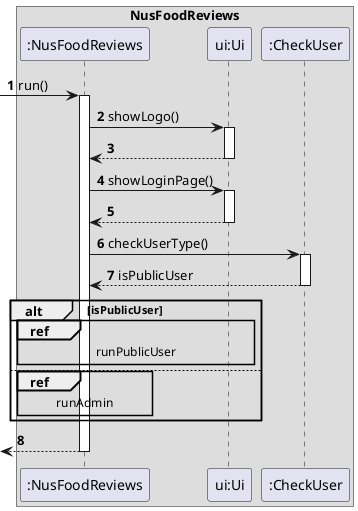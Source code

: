 @startuml
'https://plantuml.com/sequence-diagram

autonumber
box NusFoodReviews

-> ":NusFoodReviews" : run()
activate ":NusFoodReviews"
":NusFoodReviews" -> "ui:Ui" : showLogo()
activate "ui:Ui"
"ui:Ui" --> ":NusFoodReviews"
deactivate "ui:Ui"

":NusFoodReviews" -> "ui:Ui" : showLoginPage()
activate "ui:Ui"
"ui:Ui" --> ":NusFoodReviews"
deactivate "ui:Ui"

":NusFoodReviews" -> ":CheckUser" : checkUserType()
activate ":CheckUser"
":CheckUser" --> ":NusFoodReviews" : isPublicUser
deactivate ":CheckUser"

alt isPublicUser
ref over ":NusFoodReviews", "ui:Ui"
runPublicUser
end ref
else
ref over ":NusFoodReviews"
runAdmin
end ref
end

<-- ":NusFoodReviews"
deactivate ":NusFoodReviews"

@enduml
